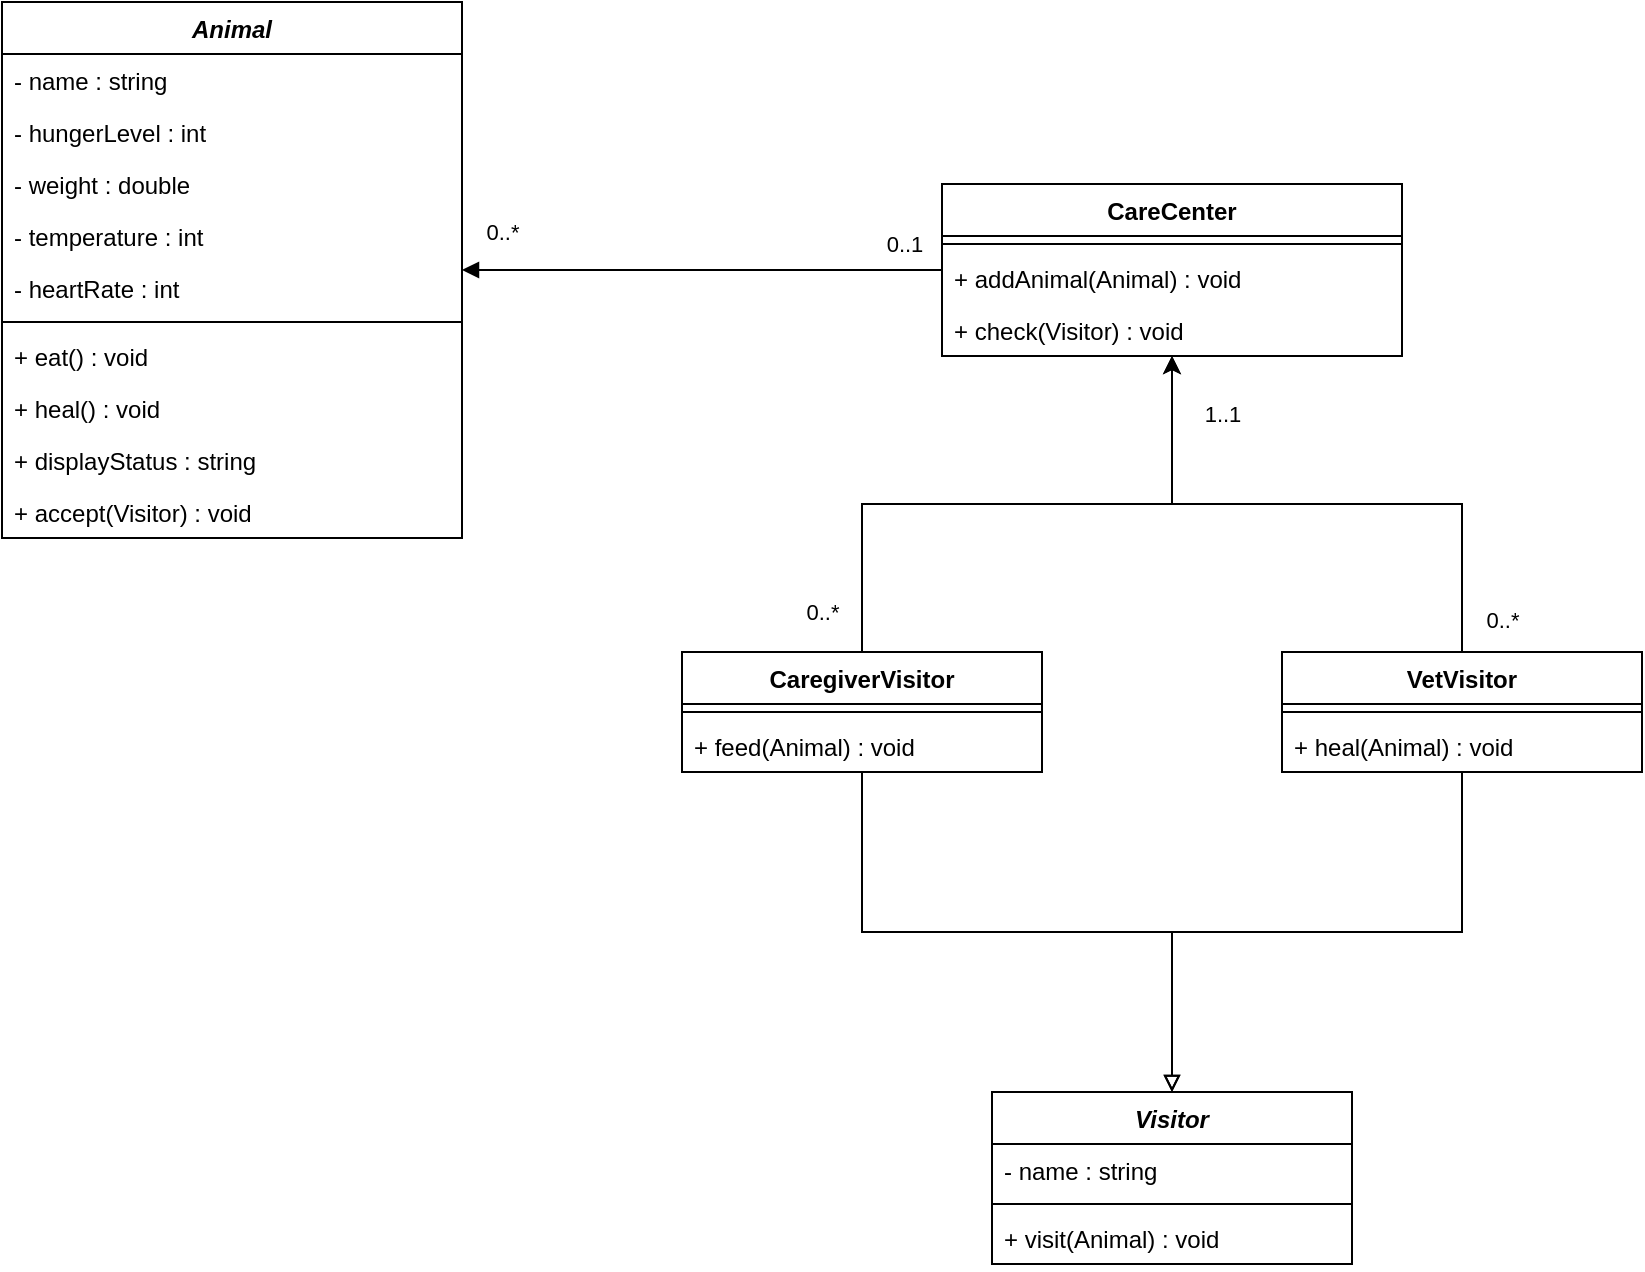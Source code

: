 <mxfile version="26.0.16" pages="2">
  <diagram name="Classe" id="A79nVks5MfqFNbt--GoU">
    <mxGraphModel dx="1194" dy="581" grid="1" gridSize="10" guides="1" tooltips="1" connect="1" arrows="1" fold="1" page="1" pageScale="1" pageWidth="2339" pageHeight="3300" math="0" shadow="0">
      <root>
        <mxCell id="0" />
        <mxCell id="1" parent="0" />
        <mxCell id="-XF9noFZbYhsHM2uGvmb-1" value="&lt;i&gt;Animal&lt;/i&gt;" style="swimlane;fontStyle=1;align=center;verticalAlign=top;childLayout=stackLayout;horizontal=1;startSize=26;horizontalStack=0;resizeParent=1;resizeParentMax=0;resizeLast=0;collapsible=1;marginBottom=0;whiteSpace=wrap;html=1;" parent="1" vertex="1">
          <mxGeometry x="160" y="115" width="230" height="268" as="geometry" />
        </mxCell>
        <mxCell id="-XF9noFZbYhsHM2uGvmb-60" value="- name : string" style="text;strokeColor=none;fillColor=none;align=left;verticalAlign=top;spacingLeft=4;spacingRight=4;overflow=hidden;rotatable=0;points=[[0,0.5],[1,0.5]];portConstraint=eastwest;whiteSpace=wrap;html=1;" parent="-XF9noFZbYhsHM2uGvmb-1" vertex="1">
          <mxGeometry y="26" width="230" height="26" as="geometry" />
        </mxCell>
        <mxCell id="-XF9noFZbYhsHM2uGvmb-2" value="- hungerLevel : int" style="text;strokeColor=none;fillColor=none;align=left;verticalAlign=top;spacingLeft=4;spacingRight=4;overflow=hidden;rotatable=0;points=[[0,0.5],[1,0.5]];portConstraint=eastwest;whiteSpace=wrap;html=1;" parent="-XF9noFZbYhsHM2uGvmb-1" vertex="1">
          <mxGeometry y="52" width="230" height="26" as="geometry" />
        </mxCell>
        <mxCell id="-XF9noFZbYhsHM2uGvmb-10" value="- weight : double" style="text;strokeColor=none;fillColor=none;align=left;verticalAlign=top;spacingLeft=4;spacingRight=4;overflow=hidden;rotatable=0;points=[[0,0.5],[1,0.5]];portConstraint=eastwest;whiteSpace=wrap;html=1;" parent="-XF9noFZbYhsHM2uGvmb-1" vertex="1">
          <mxGeometry y="78" width="230" height="26" as="geometry" />
        </mxCell>
        <mxCell id="-XF9noFZbYhsHM2uGvmb-9" value="- temperature : int" style="text;strokeColor=none;fillColor=none;align=left;verticalAlign=top;spacingLeft=4;spacingRight=4;overflow=hidden;rotatable=0;points=[[0,0.5],[1,0.5]];portConstraint=eastwest;whiteSpace=wrap;html=1;" parent="-XF9noFZbYhsHM2uGvmb-1" vertex="1">
          <mxGeometry y="104" width="230" height="26" as="geometry" />
        </mxCell>
        <mxCell id="-XF9noFZbYhsHM2uGvmb-11" value="- heartRate : int" style="text;strokeColor=none;fillColor=none;align=left;verticalAlign=top;spacingLeft=4;spacingRight=4;overflow=hidden;rotatable=0;points=[[0,0.5],[1,0.5]];portConstraint=eastwest;whiteSpace=wrap;html=1;" parent="-XF9noFZbYhsHM2uGvmb-1" vertex="1">
          <mxGeometry y="130" width="230" height="26" as="geometry" />
        </mxCell>
        <mxCell id="-XF9noFZbYhsHM2uGvmb-3" value="" style="line;strokeWidth=1;fillColor=none;align=left;verticalAlign=middle;spacingTop=-1;spacingLeft=3;spacingRight=3;rotatable=0;labelPosition=right;points=[];portConstraint=eastwest;strokeColor=inherit;" parent="-XF9noFZbYhsHM2uGvmb-1" vertex="1">
          <mxGeometry y="156" width="230" height="8" as="geometry" />
        </mxCell>
        <mxCell id="-XF9noFZbYhsHM2uGvmb-4" value="+ eat() : void" style="text;strokeColor=none;fillColor=none;align=left;verticalAlign=top;spacingLeft=4;spacingRight=4;overflow=hidden;rotatable=0;points=[[0,0.5],[1,0.5]];portConstraint=eastwest;whiteSpace=wrap;html=1;" parent="-XF9noFZbYhsHM2uGvmb-1" vertex="1">
          <mxGeometry y="164" width="230" height="26" as="geometry" />
        </mxCell>
        <mxCell id="-XF9noFZbYhsHM2uGvmb-13" value="+ heal() : void" style="text;strokeColor=none;fillColor=none;align=left;verticalAlign=top;spacingLeft=4;spacingRight=4;overflow=hidden;rotatable=0;points=[[0,0.5],[1,0.5]];portConstraint=eastwest;whiteSpace=wrap;html=1;" parent="-XF9noFZbYhsHM2uGvmb-1" vertex="1">
          <mxGeometry y="190" width="230" height="26" as="geometry" />
        </mxCell>
        <mxCell id="-XF9noFZbYhsHM2uGvmb-15" value="+ displayStatus : string" style="text;strokeColor=none;fillColor=none;align=left;verticalAlign=top;spacingLeft=4;spacingRight=4;overflow=hidden;rotatable=0;points=[[0,0.5],[1,0.5]];portConstraint=eastwest;whiteSpace=wrap;html=1;" parent="-XF9noFZbYhsHM2uGvmb-1" vertex="1">
          <mxGeometry y="216" width="230" height="26" as="geometry" />
        </mxCell>
        <mxCell id="-XF9noFZbYhsHM2uGvmb-16" value="+ accept(Visitor) : void" style="text;strokeColor=none;fillColor=none;align=left;verticalAlign=top;spacingLeft=4;spacingRight=4;overflow=hidden;rotatable=0;points=[[0,0.5],[1,0.5]];portConstraint=eastwest;whiteSpace=wrap;html=1;" parent="-XF9noFZbYhsHM2uGvmb-1" vertex="1">
          <mxGeometry y="242" width="230" height="26" as="geometry" />
        </mxCell>
        <mxCell id="-XF9noFZbYhsHM2uGvmb-17" value="CareCenter" style="swimlane;fontStyle=1;align=center;verticalAlign=top;childLayout=stackLayout;horizontal=1;startSize=26;horizontalStack=0;resizeParent=1;resizeParentMax=0;resizeLast=0;collapsible=1;marginBottom=0;whiteSpace=wrap;html=1;" parent="1" vertex="1">
          <mxGeometry x="630" y="206" width="230" height="86" as="geometry" />
        </mxCell>
        <mxCell id="-XF9noFZbYhsHM2uGvmb-22" value="" style="line;strokeWidth=1;fillColor=none;align=left;verticalAlign=middle;spacingTop=-1;spacingLeft=3;spacingRight=3;rotatable=0;labelPosition=right;points=[];portConstraint=eastwest;strokeColor=inherit;" parent="-XF9noFZbYhsHM2uGvmb-17" vertex="1">
          <mxGeometry y="26" width="230" height="8" as="geometry" />
        </mxCell>
        <mxCell id="gPfREQUR988kVqyTrd-e-1" value="+ addAnimal(Animal) : void" style="text;strokeColor=none;fillColor=none;align=left;verticalAlign=top;spacingLeft=4;spacingRight=4;overflow=hidden;rotatable=0;points=[[0,0.5],[1,0.5]];portConstraint=eastwest;whiteSpace=wrap;html=1;" vertex="1" parent="-XF9noFZbYhsHM2uGvmb-17">
          <mxGeometry y="34" width="230" height="26" as="geometry" />
        </mxCell>
        <mxCell id="-XF9noFZbYhsHM2uGvmb-59" value="+ check(Visitor) : void" style="text;strokeColor=none;fillColor=none;align=left;verticalAlign=top;spacingLeft=4;spacingRight=4;overflow=hidden;rotatable=0;points=[[0,0.5],[1,0.5]];portConstraint=eastwest;whiteSpace=wrap;html=1;" parent="-XF9noFZbYhsHM2uGvmb-17" vertex="1">
          <mxGeometry y="60" width="230" height="26" as="geometry" />
        </mxCell>
        <mxCell id="-XF9noFZbYhsHM2uGvmb-47" style="edgeStyle=orthogonalEdgeStyle;rounded=0;orthogonalLoop=1;jettySize=auto;html=1;exitX=0.5;exitY=0;exitDx=0;exitDy=0;" parent="1" source="-XF9noFZbYhsHM2uGvmb-28" target="-XF9noFZbYhsHM2uGvmb-17" edge="1">
          <mxGeometry relative="1" as="geometry" />
        </mxCell>
        <mxCell id="-XF9noFZbYhsHM2uGvmb-67" value="0..*" style="edgeLabel;html=1;align=center;verticalAlign=middle;resizable=0;points=[];" parent="-XF9noFZbYhsHM2uGvmb-47" vertex="1" connectable="0">
          <mxGeometry x="-0.876" y="1" relative="1" as="geometry">
            <mxPoint x="-19" y="-1" as="offset" />
          </mxGeometry>
        </mxCell>
        <mxCell id="-XF9noFZbYhsHM2uGvmb-57" style="edgeStyle=orthogonalEdgeStyle;rounded=0;orthogonalLoop=1;jettySize=auto;html=1;exitX=0.5;exitY=1;exitDx=0;exitDy=0;endArrow=block;endFill=0;" parent="1" source="-XF9noFZbYhsHM2uGvmb-28" target="-XF9noFZbYhsHM2uGvmb-51" edge="1">
          <mxGeometry relative="1" as="geometry" />
        </mxCell>
        <mxCell id="-XF9noFZbYhsHM2uGvmb-28" value="CaregiverVisitor" style="swimlane;fontStyle=1;align=center;verticalAlign=top;childLayout=stackLayout;horizontal=1;startSize=26;horizontalStack=0;resizeParent=1;resizeParentMax=0;resizeLast=0;collapsible=1;marginBottom=0;whiteSpace=wrap;html=1;" parent="1" vertex="1">
          <mxGeometry x="500" y="440" width="180" height="60" as="geometry" />
        </mxCell>
        <mxCell id="-XF9noFZbYhsHM2uGvmb-30" value="" style="line;strokeWidth=1;fillColor=none;align=left;verticalAlign=middle;spacingTop=-1;spacingLeft=3;spacingRight=3;rotatable=0;labelPosition=right;points=[];portConstraint=eastwest;strokeColor=inherit;" parent="-XF9noFZbYhsHM2uGvmb-28" vertex="1">
          <mxGeometry y="26" width="180" height="8" as="geometry" />
        </mxCell>
        <mxCell id="-XF9noFZbYhsHM2uGvmb-32" value="+ feed(Animal) : void" style="text;strokeColor=none;fillColor=none;align=left;verticalAlign=top;spacingLeft=4;spacingRight=4;overflow=hidden;rotatable=0;points=[[0,0.5],[1,0.5]];portConstraint=eastwest;whiteSpace=wrap;html=1;" parent="-XF9noFZbYhsHM2uGvmb-28" vertex="1">
          <mxGeometry y="34" width="180" height="26" as="geometry" />
        </mxCell>
        <mxCell id="-XF9noFZbYhsHM2uGvmb-48" style="edgeStyle=orthogonalEdgeStyle;rounded=0;orthogonalLoop=1;jettySize=auto;html=1;exitX=0.5;exitY=0;exitDx=0;exitDy=0;" parent="1" source="-XF9noFZbYhsHM2uGvmb-36" target="-XF9noFZbYhsHM2uGvmb-17" edge="1">
          <mxGeometry relative="1" as="geometry" />
        </mxCell>
        <mxCell id="-XF9noFZbYhsHM2uGvmb-65" value="1..1" style="edgeLabel;html=1;align=center;verticalAlign=middle;resizable=0;points=[];" parent="-XF9noFZbYhsHM2uGvmb-48" vertex="1" connectable="0">
          <mxGeometry x="0.747" y="-3" relative="1" as="geometry">
            <mxPoint x="22" y="-8" as="offset" />
          </mxGeometry>
        </mxCell>
        <mxCell id="-XF9noFZbYhsHM2uGvmb-66" value="0..*" style="edgeLabel;html=1;align=center;verticalAlign=middle;resizable=0;points=[];" parent="-XF9noFZbYhsHM2uGvmb-48" vertex="1" connectable="0">
          <mxGeometry x="-0.888" y="-3" relative="1" as="geometry">
            <mxPoint x="17" as="offset" />
          </mxGeometry>
        </mxCell>
        <mxCell id="-XF9noFZbYhsHM2uGvmb-58" style="edgeStyle=orthogonalEdgeStyle;rounded=0;orthogonalLoop=1;jettySize=auto;html=1;exitX=0.5;exitY=1;exitDx=0;exitDy=0;endArrow=block;endFill=0;" parent="1" source="-XF9noFZbYhsHM2uGvmb-36" target="-XF9noFZbYhsHM2uGvmb-51" edge="1">
          <mxGeometry relative="1" as="geometry" />
        </mxCell>
        <mxCell id="-XF9noFZbYhsHM2uGvmb-36" value="VetVisitor" style="swimlane;fontStyle=1;align=center;verticalAlign=top;childLayout=stackLayout;horizontal=1;startSize=26;horizontalStack=0;resizeParent=1;resizeParentMax=0;resizeLast=0;collapsible=1;marginBottom=0;whiteSpace=wrap;html=1;" parent="1" vertex="1">
          <mxGeometry x="800" y="440" width="180" height="60" as="geometry" />
        </mxCell>
        <mxCell id="-XF9noFZbYhsHM2uGvmb-38" value="" style="line;strokeWidth=1;fillColor=none;align=left;verticalAlign=middle;spacingTop=-1;spacingLeft=3;spacingRight=3;rotatable=0;labelPosition=right;points=[];portConstraint=eastwest;strokeColor=inherit;" parent="-XF9noFZbYhsHM2uGvmb-36" vertex="1">
          <mxGeometry y="26" width="180" height="8" as="geometry" />
        </mxCell>
        <mxCell id="-XF9noFZbYhsHM2uGvmb-40" value="+ heal(Animal) : void" style="text;strokeColor=none;fillColor=none;align=left;verticalAlign=top;spacingLeft=4;spacingRight=4;overflow=hidden;rotatable=0;points=[[0,0.5],[1,0.5]];portConstraint=eastwest;whiteSpace=wrap;html=1;" parent="-XF9noFZbYhsHM2uGvmb-36" vertex="1">
          <mxGeometry y="34" width="180" height="26" as="geometry" />
        </mxCell>
        <mxCell id="-XF9noFZbYhsHM2uGvmb-44" style="edgeStyle=orthogonalEdgeStyle;rounded=0;orthogonalLoop=1;jettySize=auto;html=1;endArrow=block;endFill=1;" parent="1" source="-XF9noFZbYhsHM2uGvmb-17" target="-XF9noFZbYhsHM2uGvmb-1" edge="1">
          <mxGeometry relative="1" as="geometry">
            <mxPoint x="630" y="223" as="sourcePoint" />
          </mxGeometry>
        </mxCell>
        <mxCell id="-XF9noFZbYhsHM2uGvmb-45" value="0..1" style="edgeLabel;html=1;align=center;verticalAlign=middle;resizable=0;points=[];" parent="-XF9noFZbYhsHM2uGvmb-44" vertex="1" connectable="0">
          <mxGeometry x="-0.842" y="1" relative="1" as="geometry">
            <mxPoint y="-14" as="offset" />
          </mxGeometry>
        </mxCell>
        <mxCell id="-XF9noFZbYhsHM2uGvmb-46" value="0..*" style="edgeLabel;html=1;align=center;verticalAlign=middle;resizable=0;points=[];" parent="-XF9noFZbYhsHM2uGvmb-44" vertex="1" connectable="0">
          <mxGeometry x="0.775" y="2" relative="1" as="geometry">
            <mxPoint x="-7" y="-21" as="offset" />
          </mxGeometry>
        </mxCell>
        <mxCell id="-XF9noFZbYhsHM2uGvmb-51" value="&lt;i&gt;Visitor&lt;/i&gt;" style="swimlane;fontStyle=1;align=center;verticalAlign=top;childLayout=stackLayout;horizontal=1;startSize=26;horizontalStack=0;resizeParent=1;resizeParentMax=0;resizeLast=0;collapsible=1;marginBottom=0;whiteSpace=wrap;html=1;" parent="1" vertex="1">
          <mxGeometry x="655" y="660" width="180" height="86" as="geometry" />
        </mxCell>
        <mxCell id="-XF9noFZbYhsHM2uGvmb-52" value="- name : string" style="text;strokeColor=none;fillColor=none;align=left;verticalAlign=top;spacingLeft=4;spacingRight=4;overflow=hidden;rotatable=0;points=[[0,0.5],[1,0.5]];portConstraint=eastwest;whiteSpace=wrap;html=1;" parent="-XF9noFZbYhsHM2uGvmb-51" vertex="1">
          <mxGeometry y="26" width="180" height="26" as="geometry" />
        </mxCell>
        <mxCell id="-XF9noFZbYhsHM2uGvmb-53" value="" style="line;strokeWidth=1;fillColor=none;align=left;verticalAlign=middle;spacingTop=-1;spacingLeft=3;spacingRight=3;rotatable=0;labelPosition=right;points=[];portConstraint=eastwest;strokeColor=inherit;" parent="-XF9noFZbYhsHM2uGvmb-51" vertex="1">
          <mxGeometry y="52" width="180" height="8" as="geometry" />
        </mxCell>
        <mxCell id="-XF9noFZbYhsHM2uGvmb-54" value="+ visit(Animal) : void" style="text;strokeColor=none;fillColor=none;align=left;verticalAlign=top;spacingLeft=4;spacingRight=4;overflow=hidden;rotatable=0;points=[[0,0.5],[1,0.5]];portConstraint=eastwest;whiteSpace=wrap;html=1;" parent="-XF9noFZbYhsHM2uGvmb-51" vertex="1">
          <mxGeometry y="60" width="180" height="26" as="geometry" />
        </mxCell>
      </root>
    </mxGraphModel>
  </diagram>
  <diagram id="KoC-sN1VrkYhzAfiGjjr" name="Séquence">
    <mxGraphModel dx="954" dy="581" grid="1" gridSize="10" guides="1" tooltips="1" connect="1" arrows="1" fold="1" page="1" pageScale="1" pageWidth="2339" pageHeight="3300" math="0" shadow="0">
      <root>
        <mxCell id="0" />
        <mxCell id="1" parent="0" />
      </root>
    </mxGraphModel>
  </diagram>
</mxfile>
